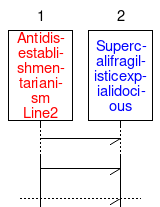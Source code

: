 

#
# testinput20.msc : Sample msc input file for word hypenation and some other
#                    oddities.
#
# This file is PUBLIC DOMAIN and may be freely reproduced,  distributed,
# transmitted, used, modified, built upon, or otherwise exploited by
# anyone for any purpose, commercial or non-commercial, and in any way,
# including by methods that have not yet been invented or conceived.
#
# This file is provided "AS IS" WITHOUT WARRANTY OF ANY KIND, EITHER
# EXPRESSED OR IMPLIED, INCLUDING, BUT NOT LIMITED TO, THE IMPLIED
# WARRANTIES OF MERCHANTABILITY AND FITNESS FOR A PARTICULAR PURPOSE.
#

msc {
  hscale="0.2";
  1, 2;
  1 box 1 [ label="Antidisestablishmentarianism\nLine2", textcolour="#ff0000" ],
  2 box 2 [ label="Supercalifragilisticexpialidocious", textcolour="#0000ff" ];
  ..., 1->2, ...;
  |||, 1->2, |||;
  ---, 1->2, ---;
}
